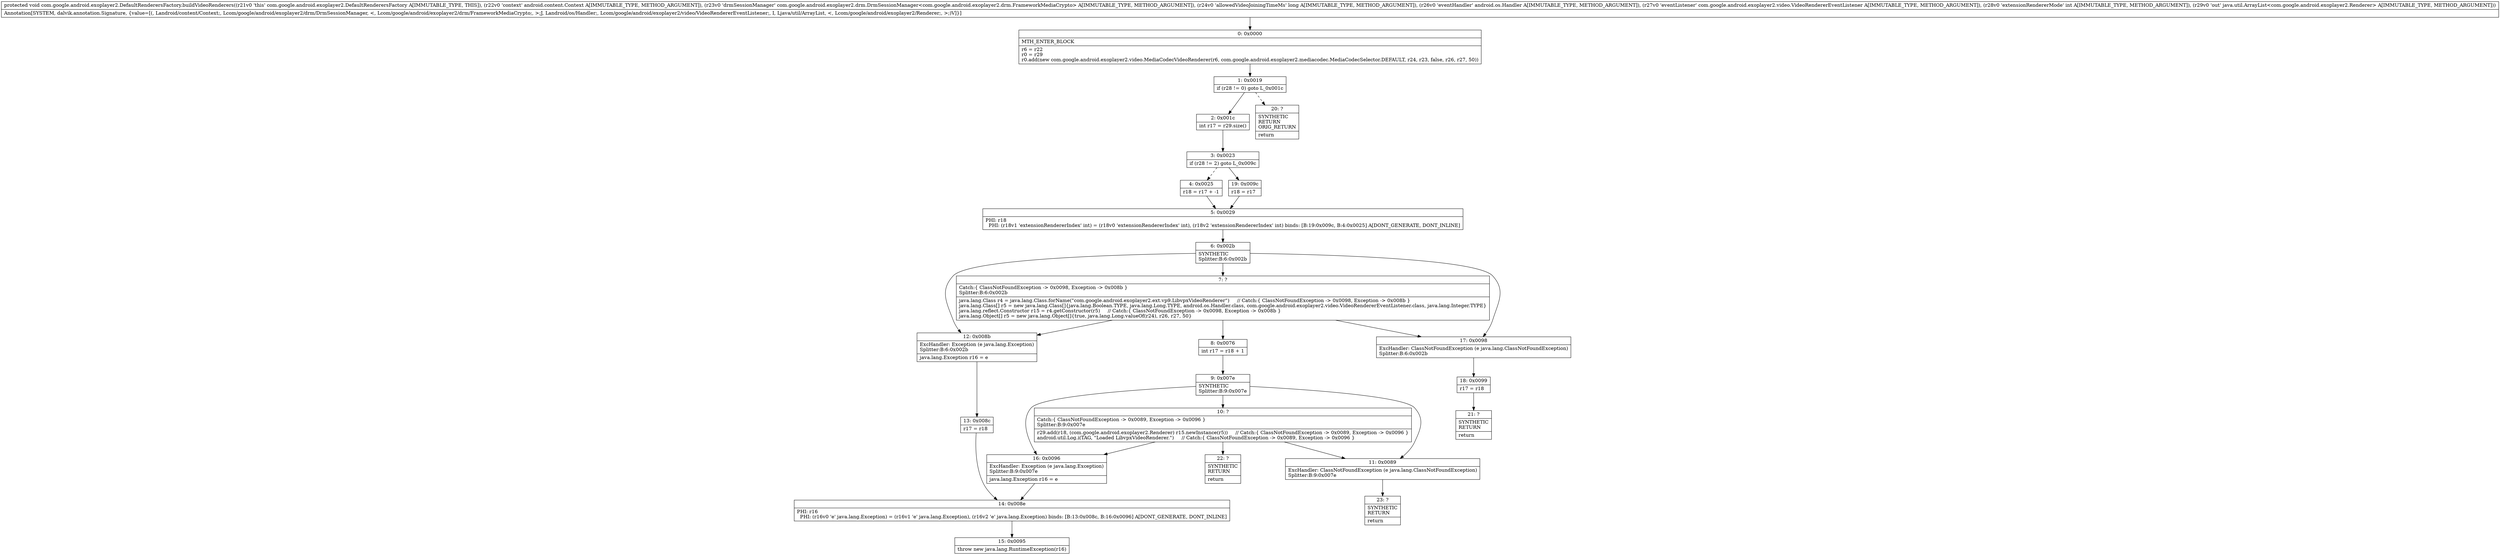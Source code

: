 digraph "CFG forcom.google.android.exoplayer2.DefaultRenderersFactory.buildVideoRenderers(Landroid\/content\/Context;Lcom\/google\/android\/exoplayer2\/drm\/DrmSessionManager;JLandroid\/os\/Handler;Lcom\/google\/android\/exoplayer2\/video\/VideoRendererEventListener;ILjava\/util\/ArrayList;)V" {
Node_0 [shape=record,label="{0\:\ 0x0000|MTH_ENTER_BLOCK\l|r6 = r22\lr0 = r29\lr0.add(new com.google.android.exoplayer2.video.MediaCodecVideoRenderer(r6, com.google.android.exoplayer2.mediacodec.MediaCodecSelector.DEFAULT, r24, r23, false, r26, r27, 50))\l}"];
Node_1 [shape=record,label="{1\:\ 0x0019|if (r28 != 0) goto L_0x001c\l}"];
Node_2 [shape=record,label="{2\:\ 0x001c|int r17 = r29.size()\l}"];
Node_3 [shape=record,label="{3\:\ 0x0023|if (r28 != 2) goto L_0x009c\l}"];
Node_4 [shape=record,label="{4\:\ 0x0025|r18 = r17 + \-1\l}"];
Node_5 [shape=record,label="{5\:\ 0x0029|PHI: r18 \l  PHI: (r18v1 'extensionRendererIndex' int) = (r18v0 'extensionRendererIndex' int), (r18v2 'extensionRendererIndex' int) binds: [B:19:0x009c, B:4:0x0025] A[DONT_GENERATE, DONT_INLINE]\l}"];
Node_6 [shape=record,label="{6\:\ 0x002b|SYNTHETIC\lSplitter:B:6:0x002b\l}"];
Node_7 [shape=record,label="{7\:\ ?|Catch:\{ ClassNotFoundException \-\> 0x0098, Exception \-\> 0x008b \}\lSplitter:B:6:0x002b\l|java.lang.Class r4 = java.lang.Class.forName(\"com.google.android.exoplayer2.ext.vp9.LibvpxVideoRenderer\")     \/\/ Catch:\{ ClassNotFoundException \-\> 0x0098, Exception \-\> 0x008b \}\ljava.lang.Class[] r5 = new java.lang.Class[]\{java.lang.Boolean.TYPE, java.lang.Long.TYPE, android.os.Handler.class, com.google.android.exoplayer2.video.VideoRendererEventListener.class, java.lang.Integer.TYPE\}\ljava.lang.reflect.Constructor r15 = r4.getConstructor(r5)     \/\/ Catch:\{ ClassNotFoundException \-\> 0x0098, Exception \-\> 0x008b \}\ljava.lang.Object[] r5 = new java.lang.Object[]\{true, java.lang.Long.valueOf(r24), r26, r27, 50\}\l}"];
Node_8 [shape=record,label="{8\:\ 0x0076|int r17 = r18 + 1\l}"];
Node_9 [shape=record,label="{9\:\ 0x007e|SYNTHETIC\lSplitter:B:9:0x007e\l}"];
Node_10 [shape=record,label="{10\:\ ?|Catch:\{ ClassNotFoundException \-\> 0x0089, Exception \-\> 0x0096 \}\lSplitter:B:9:0x007e\l|r29.add(r18, (com.google.android.exoplayer2.Renderer) r15.newInstance(r5))     \/\/ Catch:\{ ClassNotFoundException \-\> 0x0089, Exception \-\> 0x0096 \}\landroid.util.Log.i(TAG, \"Loaded LibvpxVideoRenderer.\")     \/\/ Catch:\{ ClassNotFoundException \-\> 0x0089, Exception \-\> 0x0096 \}\l}"];
Node_11 [shape=record,label="{11\:\ 0x0089|ExcHandler: ClassNotFoundException (e java.lang.ClassNotFoundException)\lSplitter:B:9:0x007e\l}"];
Node_12 [shape=record,label="{12\:\ 0x008b|ExcHandler: Exception (e java.lang.Exception)\lSplitter:B:6:0x002b\l|java.lang.Exception r16 = e\l}"];
Node_13 [shape=record,label="{13\:\ 0x008c|r17 = r18\l}"];
Node_14 [shape=record,label="{14\:\ 0x008e|PHI: r16 \l  PHI: (r16v0 'e' java.lang.Exception) = (r16v1 'e' java.lang.Exception), (r16v2 'e' java.lang.Exception) binds: [B:13:0x008c, B:16:0x0096] A[DONT_GENERATE, DONT_INLINE]\l}"];
Node_15 [shape=record,label="{15\:\ 0x0095|throw new java.lang.RuntimeException(r16)\l}"];
Node_16 [shape=record,label="{16\:\ 0x0096|ExcHandler: Exception (e java.lang.Exception)\lSplitter:B:9:0x007e\l|java.lang.Exception r16 = e\l}"];
Node_17 [shape=record,label="{17\:\ 0x0098|ExcHandler: ClassNotFoundException (e java.lang.ClassNotFoundException)\lSplitter:B:6:0x002b\l}"];
Node_18 [shape=record,label="{18\:\ 0x0099|r17 = r18\l}"];
Node_19 [shape=record,label="{19\:\ 0x009c|r18 = r17\l}"];
Node_20 [shape=record,label="{20\:\ ?|SYNTHETIC\lRETURN\lORIG_RETURN\l|return\l}"];
Node_21 [shape=record,label="{21\:\ ?|SYNTHETIC\lRETURN\l|return\l}"];
Node_22 [shape=record,label="{22\:\ ?|SYNTHETIC\lRETURN\l|return\l}"];
Node_23 [shape=record,label="{23\:\ ?|SYNTHETIC\lRETURN\l|return\l}"];
MethodNode[shape=record,label="{protected void com.google.android.exoplayer2.DefaultRenderersFactory.buildVideoRenderers((r21v0 'this' com.google.android.exoplayer2.DefaultRenderersFactory A[IMMUTABLE_TYPE, THIS]), (r22v0 'context' android.content.Context A[IMMUTABLE_TYPE, METHOD_ARGUMENT]), (r23v0 'drmSessionManager' com.google.android.exoplayer2.drm.DrmSessionManager\<com.google.android.exoplayer2.drm.FrameworkMediaCrypto\> A[IMMUTABLE_TYPE, METHOD_ARGUMENT]), (r24v0 'allowedVideoJoiningTimeMs' long A[IMMUTABLE_TYPE, METHOD_ARGUMENT]), (r26v0 'eventHandler' android.os.Handler A[IMMUTABLE_TYPE, METHOD_ARGUMENT]), (r27v0 'eventListener' com.google.android.exoplayer2.video.VideoRendererEventListener A[IMMUTABLE_TYPE, METHOD_ARGUMENT]), (r28v0 'extensionRendererMode' int A[IMMUTABLE_TYPE, METHOD_ARGUMENT]), (r29v0 'out' java.util.ArrayList\<com.google.android.exoplayer2.Renderer\> A[IMMUTABLE_TYPE, METHOD_ARGUMENT]))  | Annotation[SYSTEM, dalvik.annotation.Signature, \{value=[(, Landroid\/content\/Context;, Lcom\/google\/android\/exoplayer2\/drm\/DrmSessionManager, \<, Lcom\/google\/android\/exoplayer2\/drm\/FrameworkMediaCrypto;, \>;J, Landroid\/os\/Handler;, Lcom\/google\/android\/exoplayer2\/video\/VideoRendererEventListener;, I, Ljava\/util\/ArrayList, \<, Lcom\/google\/android\/exoplayer2\/Renderer;, \>;)V]\}]\l}"];
MethodNode -> Node_0;
Node_0 -> Node_1;
Node_1 -> Node_2;
Node_1 -> Node_20[style=dashed];
Node_2 -> Node_3;
Node_3 -> Node_4[style=dashed];
Node_3 -> Node_19;
Node_4 -> Node_5;
Node_5 -> Node_6;
Node_6 -> Node_7;
Node_6 -> Node_17;
Node_6 -> Node_12;
Node_7 -> Node_8;
Node_7 -> Node_17;
Node_7 -> Node_12;
Node_8 -> Node_9;
Node_9 -> Node_10;
Node_9 -> Node_11;
Node_9 -> Node_16;
Node_10 -> Node_11;
Node_10 -> Node_16;
Node_10 -> Node_22;
Node_11 -> Node_23;
Node_12 -> Node_13;
Node_13 -> Node_14;
Node_14 -> Node_15;
Node_16 -> Node_14;
Node_17 -> Node_18;
Node_18 -> Node_21;
Node_19 -> Node_5;
}

